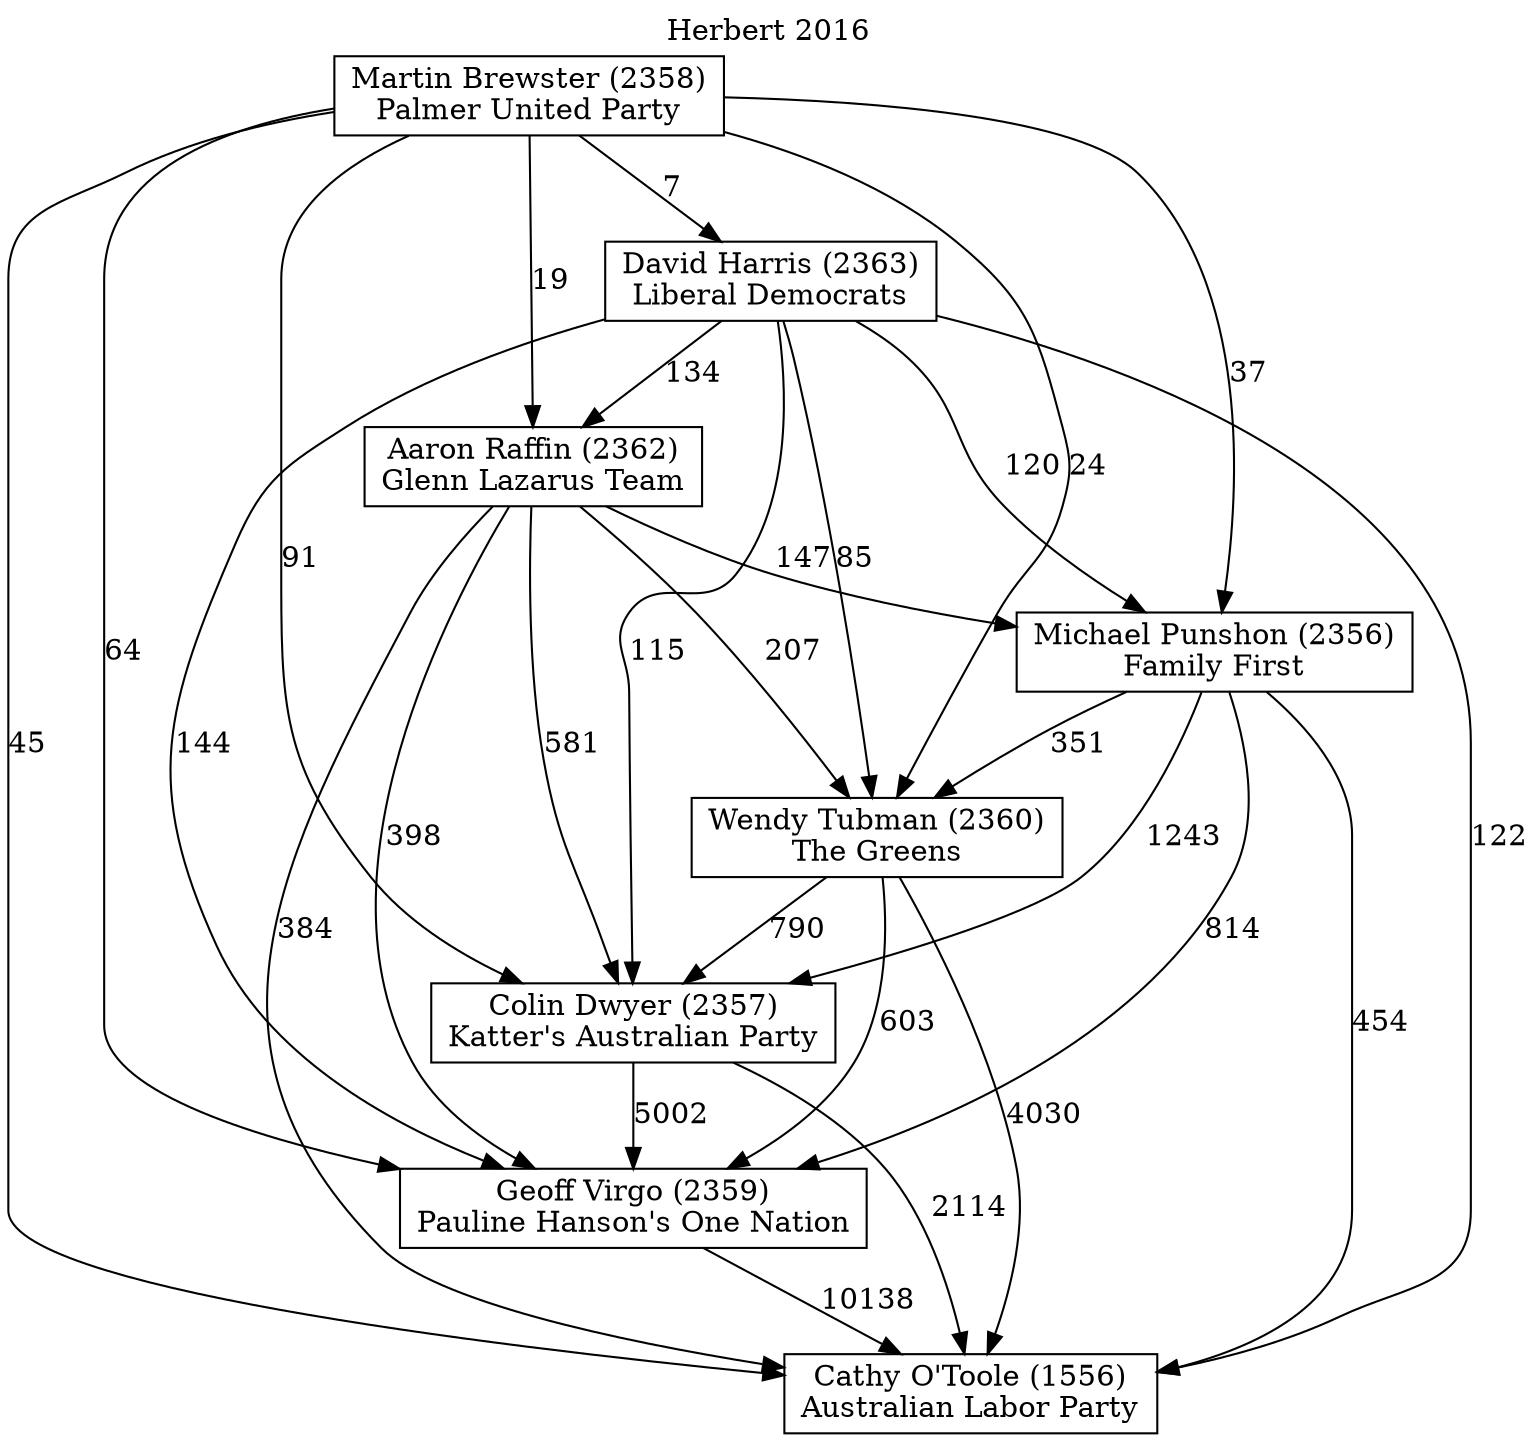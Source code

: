 // House preference flow
digraph "Cathy O'Toole (1556)_Herbert_2016" {
	graph [label="Herbert 2016" labelloc=t mclimit=10]
	node [shape=box]
	"Aaron Raffin (2362)" [label="Aaron Raffin (2362)
Glenn Lazarus Team"]
	"Cathy O'Toole (1556)" [label="Cathy O'Toole (1556)
Australian Labor Party"]
	"Colin Dwyer (2357)" [label="Colin Dwyer (2357)
Katter's Australian Party"]
	"David Harris (2363)" [label="David Harris (2363)
Liberal Democrats"]
	"Geoff Virgo (2359)" [label="Geoff Virgo (2359)
Pauline Hanson's One Nation"]
	"Martin Brewster (2358)" [label="Martin Brewster (2358)
Palmer United Party"]
	"Michael Punshon (2356)" [label="Michael Punshon (2356)
Family First"]
	"Wendy Tubman (2360)" [label="Wendy Tubman (2360)
The Greens"]
	"Aaron Raffin (2362)" -> "Cathy O'Toole (1556)" [label=384]
	"Aaron Raffin (2362)" -> "Colin Dwyer (2357)" [label=581]
	"Aaron Raffin (2362)" -> "Geoff Virgo (2359)" [label=398]
	"Aaron Raffin (2362)" -> "Michael Punshon (2356)" [label=147]
	"Aaron Raffin (2362)" -> "Wendy Tubman (2360)" [label=207]
	"Colin Dwyer (2357)" -> "Cathy O'Toole (1556)" [label=2114]
	"Colin Dwyer (2357)" -> "Geoff Virgo (2359)" [label=5002]
	"David Harris (2363)" -> "Aaron Raffin (2362)" [label=134]
	"David Harris (2363)" -> "Cathy O'Toole (1556)" [label=122]
	"David Harris (2363)" -> "Colin Dwyer (2357)" [label=115]
	"David Harris (2363)" -> "Geoff Virgo (2359)" [label=144]
	"David Harris (2363)" -> "Michael Punshon (2356)" [label=120]
	"David Harris (2363)" -> "Wendy Tubman (2360)" [label=85]
	"Geoff Virgo (2359)" -> "Cathy O'Toole (1556)" [label=10138]
	"Martin Brewster (2358)" -> "Aaron Raffin (2362)" [label=19]
	"Martin Brewster (2358)" -> "Cathy O'Toole (1556)" [label=45]
	"Martin Brewster (2358)" -> "Colin Dwyer (2357)" [label=91]
	"Martin Brewster (2358)" -> "David Harris (2363)" [label=7]
	"Martin Brewster (2358)" -> "Geoff Virgo (2359)" [label=64]
	"Martin Brewster (2358)" -> "Michael Punshon (2356)" [label=37]
	"Martin Brewster (2358)" -> "Wendy Tubman (2360)" [label=24]
	"Michael Punshon (2356)" -> "Cathy O'Toole (1556)" [label=454]
	"Michael Punshon (2356)" -> "Colin Dwyer (2357)" [label=1243]
	"Michael Punshon (2356)" -> "Geoff Virgo (2359)" [label=814]
	"Michael Punshon (2356)" -> "Wendy Tubman (2360)" [label=351]
	"Wendy Tubman (2360)" -> "Cathy O'Toole (1556)" [label=4030]
	"Wendy Tubman (2360)" -> "Colin Dwyer (2357)" [label=790]
	"Wendy Tubman (2360)" -> "Geoff Virgo (2359)" [label=603]
}
